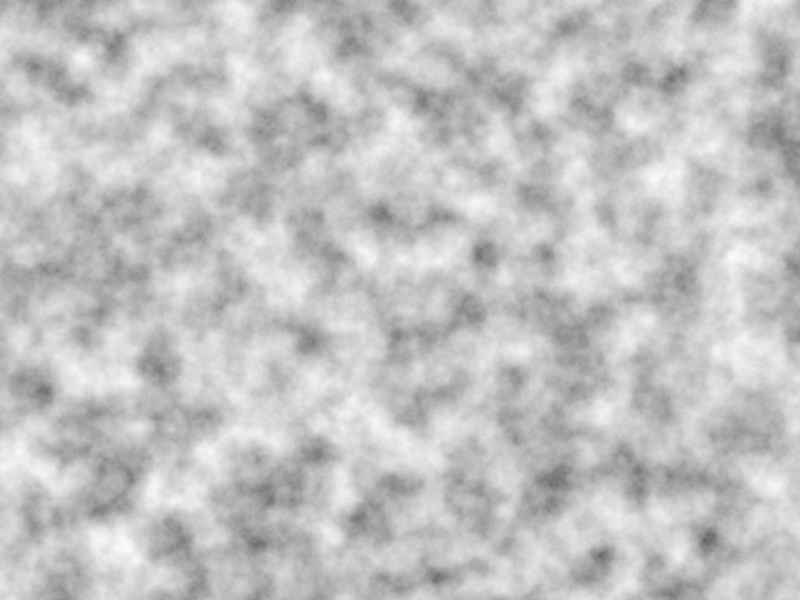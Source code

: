 // 5_height_field2bmp.pov
#include "colors.inc"
#include "skies.inc"          


camera{ 
  location <0.0, 0.0, -5.0> 
  look_at  <0.0, 0.0, 0.0>
} 
    
light_source { 
  <3.0,3.0,3.0> 
  color rgb <1.0, 1.0, 1.0>
} 

plane {
  <0,0,1>, 10
  pigment { 
    wrinkles
    color_map {
      [ 0 0.1*White]
      [ 1 White ] 
    }
  }
}